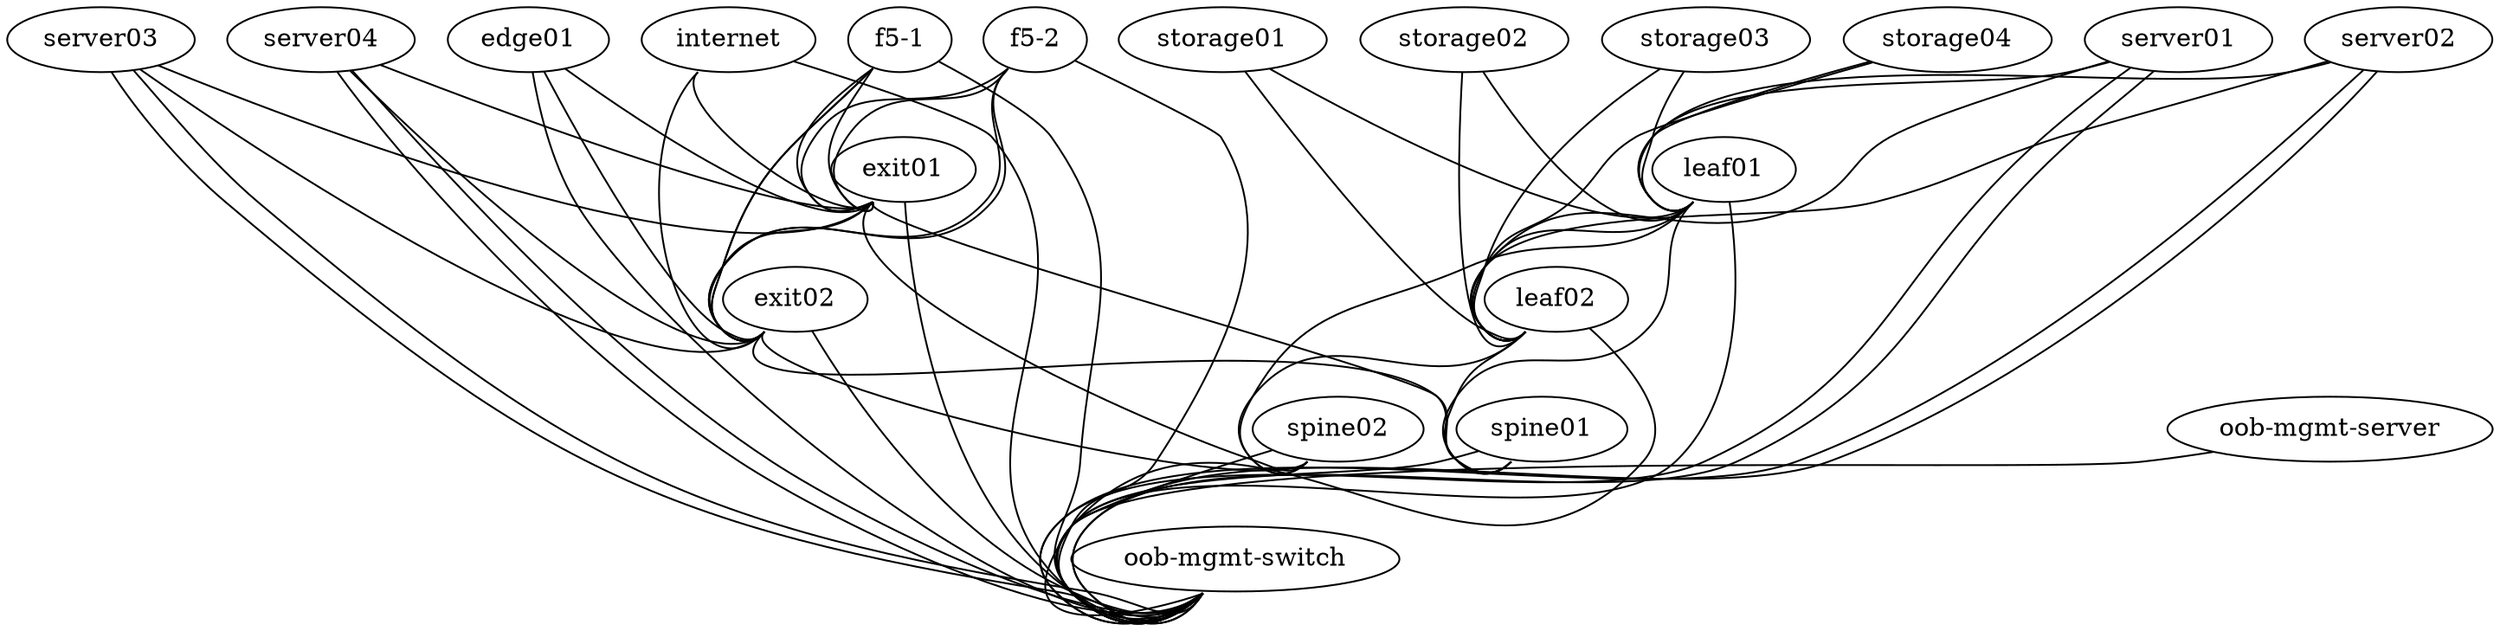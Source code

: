 graph vx {
  "leaf01" [function="leaf" os="CumulusCommunity/cumulus-vx" version="3.7.2" memory="768" config="./helper_scripts/config_switch.sh" ]
  "leaf02" [function="leaf" os="CumulusCommunity/cumulus-vx" version="3.7.2" memory="768" config="./helper_scripts/config_switch.sh" ]
  "spine01" [function="spine" os="CumulusCommunity/cumulus-vx" version="3.7.2" memory="768" config="./helper_scripts/config_switch.sh" ]
  "spine02" [function="spine" os="CumulusCommunity/cumulus-vx" version="3.7.2" memory="768" config="./helper_scripts/config_switch.sh" ]
  "exit01" [function="exit" os="CumulusCommunity/cumulus-vx" version="3.7.2" memory="768" config="./helper_scripts/config_switch.sh" ]
  "exit02" [function="exit" os="CumulusCommunity/cumulus-vx" version="3.7.2" memory="768" config="./helper_scripts/config_switch.sh" ]
  "server01" [function="host" os="yk0/ubuntu-xenial" memory="512" config="./helper_scripts/config_server.sh" ]
  "server02" [function="host" os="yk0/ubuntu-xenial" memory="512" config="./helper_scripts/config_server.sh" ]
  "server03" [function="host" os="yk0/ubuntu-xenial" memory="512" config="./helper_scripts/config_server.sh" ]
  "server04" [function="host" os="yk0/ubuntu-xenial" memory="512" config="./helper_scripts/config_server.sh" ]
  "edge01" [function="host" os="yk0/ubuntu-xenial" memory="768" config="./helper_scripts/config_server.sh" ]
  "internet" [function="internet" vagrant="swp48" os="CumulusCommunity/cumulus-vx" version="3.7.2" memory="768" config="./helper_scripts/config_internet.sh" ]
  "oob-mgmt-switch" [function="oob-switch" vagrant="eth0" os="CumulusCommunity/cumulus-vx" version="3.7.2" memory="768" config="./helper_scripts/config_oob_switch.sh" ]
  "oob-mgmt-server" [function="oob-server" vagrant="eth0" os="CumulusCommunity/vx_oob_server" version="1.0.4" memory="1024" config="./helper_scripts/config_oob_server.sh" ]
  "f5-1" [function="exit" os="CumulusCommunity/cumulus-vx" version="3.7.2" memory="768" config="./helper_scripts/config_switch.sh" ]
  "f5-2" [function="exit" os="CumulusCommunity/cumulus-vx" version="3.7.2" memory="768" config="./helper_scripts/config_switch.sh" ]
  "storage01" [function="host" os="yk0/ubuntu-xenial" memory="512" config="./helper_scripts/config_server.sh" ]
  "storage02" [function="host" os="yk0/ubuntu-xenial" memory="512" config="./helper_scripts/config_server.sh" ]
  "storage03" [function="host" os="yk0/ubuntu-xenial" memory="512" config="./helper_scripts/config_server.sh" ]
  "storage04" [function="host" os="yk0/ubuntu-xenial" memory="512" config="./helper_scripts/config_server.sh" ]

  "leaf01":"swp56" -- "spine01":"swp1"
  "leaf02":"swp56" -- "spine01":"swp2"
  "leaf01":"swp55" -- "spine02":"swp1"
  "leaf02":"swp55" -- "spine02":"swp2"

  "leaf01":"swp54" -- "leaf02":"swp54"
  "exit01":"swp54" -- "exit02":"swp54"

  "server01":"eth1" -- "leaf01":"swp1" [left_mac="00:03:00:11:11:01"]
  "server01":"eth2" -- "leaf02":"swp1" [left_mac="00:03:00:11:11:02"]
  "server02":"eth1" -- "leaf01":"swp2" [left_mac="00:03:00:22:22:01"]
  "server02":"eth2" -- "leaf02":"swp2" [left_mac="00:03:00:22:22:02"]
  "server03":"eth1" -- "exit01":"swp11" [left_mac="00:03:00:33:33:01"]
  "server03":"eth2" -- "exit02":"swp11" [left_mac="00:03:00:33:33:02"]
  "server04":"eth1" -- "exit01":"swp12" [left_mac="00:03:00:44:44:01"]
  "server04":"eth2" -- "exit02":"swp12" [left_mac="00:03:00:44:44:02"]

  "storage01":"eth1" -- "leaf01":"swp3" [left_mac="00:04:00:11:11:01"]
  "storage01":"eth2" -- "leaf02":"swp3" [left_mac="00:04:00:11:11:02"]
  "storage02":"eth1" -- "leaf01":"swp4" [left_mac="00:04:00:22:22:01"]
  "storage02":"eth2" -- "leaf02":"swp4" [left_mac="00:04:00:22:22:02"]
  "storage03":"eth1" -- "leaf01":"swp5" [left_mac="00:04:00:11:11:01"]
  "storage03":"eth2" -- "leaf02":"swp5" [left_mac="00:04:00:11:11:02"]
  "storage04":"eth1" -- "leaf01":"swp6" [left_mac="00:04:00:22:22:01"]
  "storage04":"eth2" -- "leaf02":"swp6" [left_mac="00:04:00:22:22:02"]

  "exit01":"swp56" -- "spine01":"swp30"
  "exit01":"swp55" -- "spine02":"swp30"
  "exit02":"swp56" -- "spine01":"swp29"
  "exit02":"swp55" -- "spine02":"swp29"

  "internet":"swp1" -- "exit01":"swp1"
  "internet":"swp2" -- "exit02":"swp1"

  "edge01":"eth1" -- "exit01":"swp10"
  "edge01":"eth2" -- "exit02":"swp10"

  "f5-1":"swp1" -- "exit01":"swp3"
  "f5-1":"swp2" -- "exit01":"swp4"
  "f5-1":"swp3" -- "exit02":"swp3"
  "f5-1":"swp4" -- "exit02":"swp4"
  
  "f5-2":"swp1" -- "exit01":"swp5"
  "f5-2":"swp2" -- "exit01":"swp6"
  "f5-2":"swp3" -- "exit02":"swp5"
  "f5-2":"swp4" -- "exit02":"swp6"

  "oob-mgmt-server":"eth1" -- "oob-mgmt-switch":"swp1" [right_mac="a0:00:00:00:00:61"]
  "server01":"eth0" -- "oob-mgmt-switch":"swp2" [left_mac="a0:00:00:00:00:31"]
  "server02":"eth0" -- "oob-mgmt-switch":"swp3" [left_mac="a0:00:00:00:00:32"]
  "server03":"eth0" -- "oob-mgmt-switch":"swp4" [left_mac="a0:00:00:00:00:33"]
  "server04":"eth0" -- "oob-mgmt-switch":"swp5" [left_mac="a0:00:00:00:00:34"]
  "leaf01":"eth0" -- "oob-mgmt-switch":"swp6" [left_mac="a0:00:00:00:00:11"]
  "leaf02":"eth0" -- "oob-mgmt-switch":"swp7" [left_mac="a0:00:00:00:00:12"]
  "spine01":"eth0" -- "oob-mgmt-switch":"swp8" [left_mac="a0:00:00:00:00:21"]
  "spine02":"eth0" -- "oob-mgmt-switch":"swp9" [left_mac="a0:00:00:00:00:22"]
  "exit01":"eth0" -- "oob-mgmt-switch":"swp10" [left_mac="a0:00:00:00:00:41"]
  "exit02":"eth0" -- "oob-mgmt-switch":"swp11" [left_mac="a0:00:00:00:00:42"]
  "edge01":"eth0" -- "oob-mgmt-switch":"swp12" [left_mac="a0:00:00:00:00:51"]
  "internet":"eth0" -- "oob-mgmt-switch":"swp13" [left_mac="a0:00:00:00:00:50"]
  "f5-1":"eth0" -- "oob-mgmt-switch":"swp14" [left_mac="a0:00:00:00:00:71"]
  "f5-2":"eth0" -- "oob-mgmt-switch":"swp15" [left_mac="a0:00:00:00:00:72"]
  "server01":"eth0" -- "oob-mgmt-switch":"swp16" [left_mac="a0:00:00:00:00:81"]
  "server02":"eth0" -- "oob-mgmt-switch":"swp17" [left_mac="a0:00:00:00:00:82"]
  "server03":"eth0" -- "oob-mgmt-switch":"swp18" [left_mac="a0:00:00:00:00:83"]
  "server04":"eth0" -- "oob-mgmt-switch":"swp19" [left_mac="a0:00:00:00:00:84"]
}
